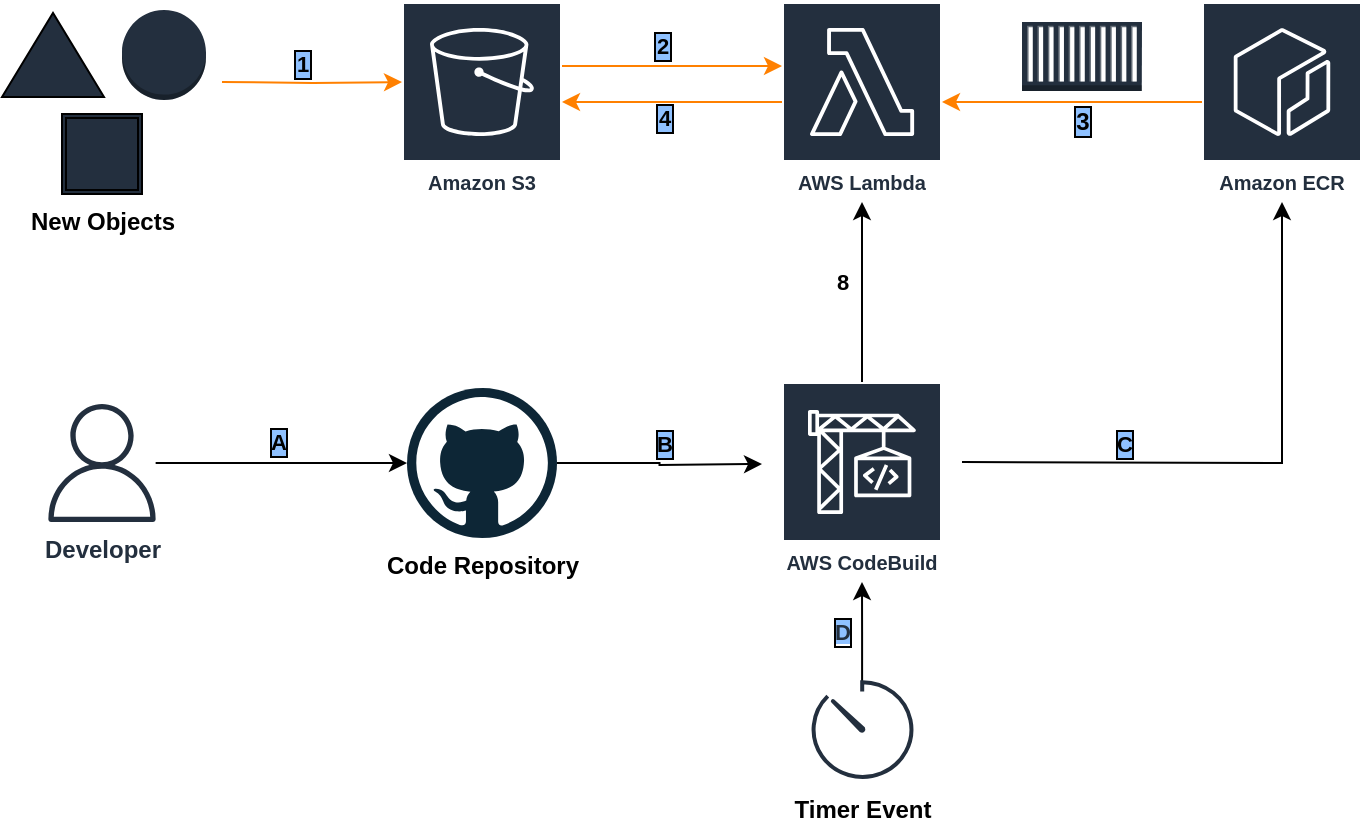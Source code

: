 <mxfile version="14.1.8" type="device"><diagram id="Tepy1CJUeFBIaFGC8WB3" name="Page-1"><mxGraphModel dx="946" dy="597" grid="1" gridSize="10" guides="1" tooltips="1" connect="1" arrows="1" fold="1" page="1" pageScale="1" pageWidth="850" pageHeight="1100" math="0" shadow="0"><root><mxCell id="0"/><mxCell id="1" parent="0"/><mxCell id="_az54ReJ9xo-GPZE3ycl-10" style="edgeStyle=orthogonalEdgeStyle;rounded=0;orthogonalLoop=1;jettySize=auto;html=1;entryX=0;entryY=0.4;entryDx=0;entryDy=0;entryPerimeter=0;strokeColor=#FF8000;" edge="1" parent="1" target="_az54ReJ9xo-GPZE3ycl-6"><mxGeometry relative="1" as="geometry"><mxPoint x="220" y="360" as="sourcePoint"/></mxGeometry></mxCell><mxCell id="_az54ReJ9xo-GPZE3ycl-26" value="&lt;b&gt;1&lt;/b&gt;" style="edgeLabel;html=1;align=center;verticalAlign=middle;resizable=0;points=[];labelBorderColor=#000000;labelBackgroundColor=#8FC1FF;" vertex="1" connectable="0" parent="_az54ReJ9xo-GPZE3ycl-10"><mxGeometry x="-0.378" y="1" relative="1" as="geometry"><mxPoint x="12" y="-9" as="offset"/></mxGeometry></mxCell><mxCell id="_az54ReJ9xo-GPZE3ycl-11" style="edgeStyle=orthogonalEdgeStyle;rounded=0;orthogonalLoop=1;jettySize=auto;html=1;strokeColor=#FF8000;" edge="1" parent="1"><mxGeometry relative="1" as="geometry"><mxPoint x="390" y="352" as="sourcePoint"/><mxPoint x="500" y="352" as="targetPoint"/></mxGeometry></mxCell><mxCell id="_az54ReJ9xo-GPZE3ycl-27" value="&lt;b&gt;2&lt;/b&gt;" style="edgeLabel;html=1;align=center;verticalAlign=middle;resizable=0;points=[];labelBackgroundColor=#8FC1FF;labelBorderColor=#000000;" vertex="1" connectable="0" parent="_az54ReJ9xo-GPZE3ycl-11"><mxGeometry x="-0.2" relative="1" as="geometry"><mxPoint x="6" y="-10" as="offset"/></mxGeometry></mxCell><mxCell id="_az54ReJ9xo-GPZE3ycl-6" value="Amazon S3" style="outlineConnect=0;fontColor=#232F3E;gradientColor=none;strokeColor=#ffffff;fillColor=#232F3E;dashed=0;verticalLabelPosition=middle;verticalAlign=bottom;align=center;html=1;whiteSpace=wrap;fontSize=10;fontStyle=1;spacing=3;shape=mxgraph.aws4.productIcon;prIcon=mxgraph.aws4.s3;" vertex="1" parent="1"><mxGeometry x="310" y="320" width="80" height="100" as="geometry"/></mxCell><mxCell id="_az54ReJ9xo-GPZE3ycl-12" value="" style="outlineConnect=0;dashed=0;verticalLabelPosition=bottom;verticalAlign=top;align=center;html=1;shape=mxgraph.aws3.object;gradientColor=none;fillColor=#232F3E;" vertex="1" parent="1"><mxGeometry x="170" y="324" width="42" height="45" as="geometry"/></mxCell><mxCell id="_az54ReJ9xo-GPZE3ycl-16" style="edgeStyle=orthogonalEdgeStyle;rounded=0;orthogonalLoop=1;jettySize=auto;html=1;strokeColor=#FF8000;" edge="1" parent="1" source="_az54ReJ9xo-GPZE3ycl-15" target="_az54ReJ9xo-GPZE3ycl-17"><mxGeometry relative="1" as="geometry"/></mxCell><mxCell id="_az54ReJ9xo-GPZE3ycl-15" value="Amazon ECR" style="outlineConnect=0;fontColor=#232F3E;gradientColor=none;strokeColor=#ffffff;fillColor=#232F3E;dashed=0;verticalLabelPosition=middle;verticalAlign=bottom;align=center;html=1;whiteSpace=wrap;fontSize=10;fontStyle=1;spacing=3;shape=mxgraph.aws4.productIcon;prIcon=mxgraph.aws4.ecr;" vertex="1" parent="1"><mxGeometry x="710" y="320" width="80" height="100" as="geometry"/></mxCell><mxCell id="_az54ReJ9xo-GPZE3ycl-25" style="edgeStyle=orthogonalEdgeStyle;rounded=0;orthogonalLoop=1;jettySize=auto;html=1;strokeColor=#FF8000;" edge="1" parent="1" source="_az54ReJ9xo-GPZE3ycl-17" target="_az54ReJ9xo-GPZE3ycl-6"><mxGeometry relative="1" as="geometry"/></mxCell><mxCell id="_az54ReJ9xo-GPZE3ycl-28" value="&lt;b&gt;4&lt;/b&gt;" style="edgeLabel;html=1;align=center;verticalAlign=middle;resizable=0;points=[];labelBackgroundColor=#8FC1FF;labelBorderColor=#000000;" vertex="1" connectable="0" parent="_az54ReJ9xo-GPZE3ycl-25"><mxGeometry x="0.073" y="1" relative="1" as="geometry"><mxPoint y="7" as="offset"/></mxGeometry></mxCell><mxCell id="_az54ReJ9xo-GPZE3ycl-17" value="AWS Lambda" style="outlineConnect=0;fontColor=#232F3E;gradientColor=none;strokeColor=#ffffff;fillColor=#232F3E;dashed=0;verticalLabelPosition=middle;verticalAlign=bottom;align=center;html=1;whiteSpace=wrap;fontSize=10;fontStyle=1;spacing=3;shape=mxgraph.aws4.productIcon;prIcon=mxgraph.aws4.lambda;" vertex="1" parent="1"><mxGeometry x="500" y="320" width="80" height="100" as="geometry"/></mxCell><mxCell id="_az54ReJ9xo-GPZE3ycl-18" value="&lt;b style=&quot;background-color: rgb(143 , 193 , 255)&quot;&gt;3&lt;/b&gt;" style="outlineConnect=0;dashed=0;verticalLabelPosition=bottom;verticalAlign=top;align=center;html=1;shape=mxgraph.aws3.ec2_compute_container;gradientColor=none;fillColor=#232F3E;labelBorderColor=#000000;" vertex="1" parent="1"><mxGeometry x="620" y="330" width="60" height="34.5" as="geometry"/></mxCell><mxCell id="_az54ReJ9xo-GPZE3ycl-22" value="" style="verticalLabelPosition=bottom;verticalAlign=top;html=1;shape=mxgraph.basic.acute_triangle;dx=0.5;fillColor=#232F3E;" vertex="1" parent="1"><mxGeometry x="110" y="325.5" width="51" height="42" as="geometry"/></mxCell><mxCell id="_az54ReJ9xo-GPZE3ycl-23" value="" style="shape=ext;double=1;whiteSpace=wrap;html=1;aspect=fixed;fillColor=#232F3E;" vertex="1" parent="1"><mxGeometry x="140" y="376" width="40" height="40" as="geometry"/></mxCell><mxCell id="_az54ReJ9xo-GPZE3ycl-24" value="&lt;b&gt;New Objects&lt;/b&gt;" style="text;html=1;align=center;verticalAlign=middle;resizable=0;points=[];autosize=1;" vertex="1" parent="1"><mxGeometry x="115" y="420" width="90" height="20" as="geometry"/></mxCell><mxCell id="_az54ReJ9xo-GPZE3ycl-31" style="edgeStyle=orthogonalEdgeStyle;rounded=0;orthogonalLoop=1;jettySize=auto;html=1;" edge="1" parent="1" target="_az54ReJ9xo-GPZE3ycl-15"><mxGeometry relative="1" as="geometry"><mxPoint x="590" y="550" as="sourcePoint"/></mxGeometry></mxCell><mxCell id="_az54ReJ9xo-GPZE3ycl-39" value="&lt;b&gt;C&lt;/b&gt;" style="edgeLabel;html=1;align=center;verticalAlign=middle;resizable=0;points=[];labelBackgroundColor=#8FC1FF;labelBorderColor=#000000;" vertex="1" connectable="0" parent="_az54ReJ9xo-GPZE3ycl-31"><mxGeometry x="-0.419" y="-2" relative="1" as="geometry"><mxPoint x="-4" y="-11.5" as="offset"/></mxGeometry></mxCell><mxCell id="_az54ReJ9xo-GPZE3ycl-36" style="edgeStyle=orthogonalEdgeStyle;rounded=0;orthogonalLoop=1;jettySize=auto;html=1;" edge="1" parent="1" source="_az54ReJ9xo-GPZE3ycl-30" target="_az54ReJ9xo-GPZE3ycl-17"><mxGeometry relative="1" as="geometry"/></mxCell><mxCell id="_az54ReJ9xo-GPZE3ycl-40" value="&lt;b&gt;8&lt;/b&gt;" style="edgeLabel;html=1;align=center;verticalAlign=middle;resizable=0;points=[];" vertex="1" connectable="0" parent="_az54ReJ9xo-GPZE3ycl-36"><mxGeometry x="-0.133" y="-1" relative="1" as="geometry"><mxPoint x="-11" y="-11" as="offset"/></mxGeometry></mxCell><mxCell id="_az54ReJ9xo-GPZE3ycl-30" value="AWS CodeBuild" style="outlineConnect=0;fontColor=#232F3E;gradientColor=none;strokeColor=#ffffff;fillColor=#232F3E;dashed=0;verticalLabelPosition=middle;verticalAlign=bottom;align=center;html=1;whiteSpace=wrap;fontSize=10;fontStyle=1;spacing=3;shape=mxgraph.aws4.productIcon;prIcon=mxgraph.aws4.codebuild;" vertex="1" parent="1"><mxGeometry x="500" y="510" width="80" height="100" as="geometry"/></mxCell><mxCell id="_az54ReJ9xo-GPZE3ycl-34" style="edgeStyle=orthogonalEdgeStyle;rounded=0;orthogonalLoop=1;jettySize=auto;html=1;" edge="1" parent="1" source="_az54ReJ9xo-GPZE3ycl-32" target="_az54ReJ9xo-GPZE3ycl-33"><mxGeometry relative="1" as="geometry"/></mxCell><mxCell id="_az54ReJ9xo-GPZE3ycl-37" value="&lt;b&gt;A&lt;/b&gt;" style="edgeLabel;html=1;align=center;verticalAlign=middle;resizable=0;points=[];labelBorderColor=#000000;labelBackgroundColor=#8FC1FF;" vertex="1" connectable="0" parent="_az54ReJ9xo-GPZE3ycl-34"><mxGeometry x="-0.325" y="-2" relative="1" as="geometry"><mxPoint x="18.5" y="-12.5" as="offset"/></mxGeometry></mxCell><mxCell id="_az54ReJ9xo-GPZE3ycl-32" value="&lt;b&gt;Developer&lt;/b&gt;" style="outlineConnect=0;fontColor=#232F3E;gradientColor=none;fillColor=#232F3E;strokeColor=none;dashed=0;verticalLabelPosition=bottom;verticalAlign=top;align=center;html=1;fontSize=12;fontStyle=0;aspect=fixed;pointerEvents=1;shape=mxgraph.aws4.user;" vertex="1" parent="1"><mxGeometry x="130.5" y="521" width="59" height="59" as="geometry"/></mxCell><mxCell id="_az54ReJ9xo-GPZE3ycl-35" style="edgeStyle=orthogonalEdgeStyle;rounded=0;orthogonalLoop=1;jettySize=auto;html=1;" edge="1" parent="1" source="_az54ReJ9xo-GPZE3ycl-33"><mxGeometry relative="1" as="geometry"><mxPoint x="490" y="551" as="targetPoint"/></mxGeometry></mxCell><mxCell id="_az54ReJ9xo-GPZE3ycl-38" value="&lt;b&gt;B&lt;/b&gt;" style="edgeLabel;html=1;align=center;verticalAlign=middle;resizable=0;points=[];labelBackgroundColor=#8FC1FF;labelBorderColor=#000000;" vertex="1" connectable="0" parent="_az54ReJ9xo-GPZE3ycl-35"><mxGeometry x="0.05" y="1" relative="1" as="geometry"><mxPoint y="-10" as="offset"/></mxGeometry></mxCell><mxCell id="_az54ReJ9xo-GPZE3ycl-33" value="&lt;b&gt;Code Repository&lt;/b&gt;" style="dashed=0;outlineConnect=0;html=1;align=center;labelPosition=center;verticalLabelPosition=bottom;verticalAlign=top;shape=mxgraph.weblogos.github;fillColor=#232F3E;" vertex="1" parent="1"><mxGeometry x="312.5" y="513" width="75" height="75" as="geometry"/></mxCell><mxCell id="_az54ReJ9xo-GPZE3ycl-43" style="edgeStyle=orthogonalEdgeStyle;rounded=0;orthogonalLoop=1;jettySize=auto;html=1;fontColor=#8FC1FF;" edge="1" parent="1" source="_az54ReJ9xo-GPZE3ycl-42" target="_az54ReJ9xo-GPZE3ycl-30"><mxGeometry relative="1" as="geometry"/></mxCell><mxCell id="_az54ReJ9xo-GPZE3ycl-44" value="&lt;font color=&quot;#232f3e&quot;&gt;&lt;span style=&quot;background-color: rgb(143 , 193 , 255)&quot;&gt;&lt;b&gt;D&lt;/b&gt;&lt;/span&gt;&lt;/font&gt;" style="edgeLabel;html=1;align=center;verticalAlign=middle;resizable=0;points=[];fontColor=#8FC1FF;labelBorderColor=#000000;" vertex="1" connectable="0" parent="_az54ReJ9xo-GPZE3ycl-43"><mxGeometry x="-0.133" relative="1" as="geometry"><mxPoint x="-10" y="-4" as="offset"/></mxGeometry></mxCell><mxCell id="_az54ReJ9xo-GPZE3ycl-42" value="&lt;b&gt;Timer Event&lt;/b&gt;" style="html=1;verticalLabelPosition=bottom;align=center;labelBackgroundColor=#ffffff;verticalAlign=top;strokeWidth=2;shadow=0;dashed=0;shape=mxgraph.ios7.icons.gauge;fillColor=#FFFFFF;strokeColor=#232F3E;" vertex="1" parent="1"><mxGeometry x="513.45" y="660" width="53.1" height="50" as="geometry"/></mxCell></root></mxGraphModel></diagram></mxfile>